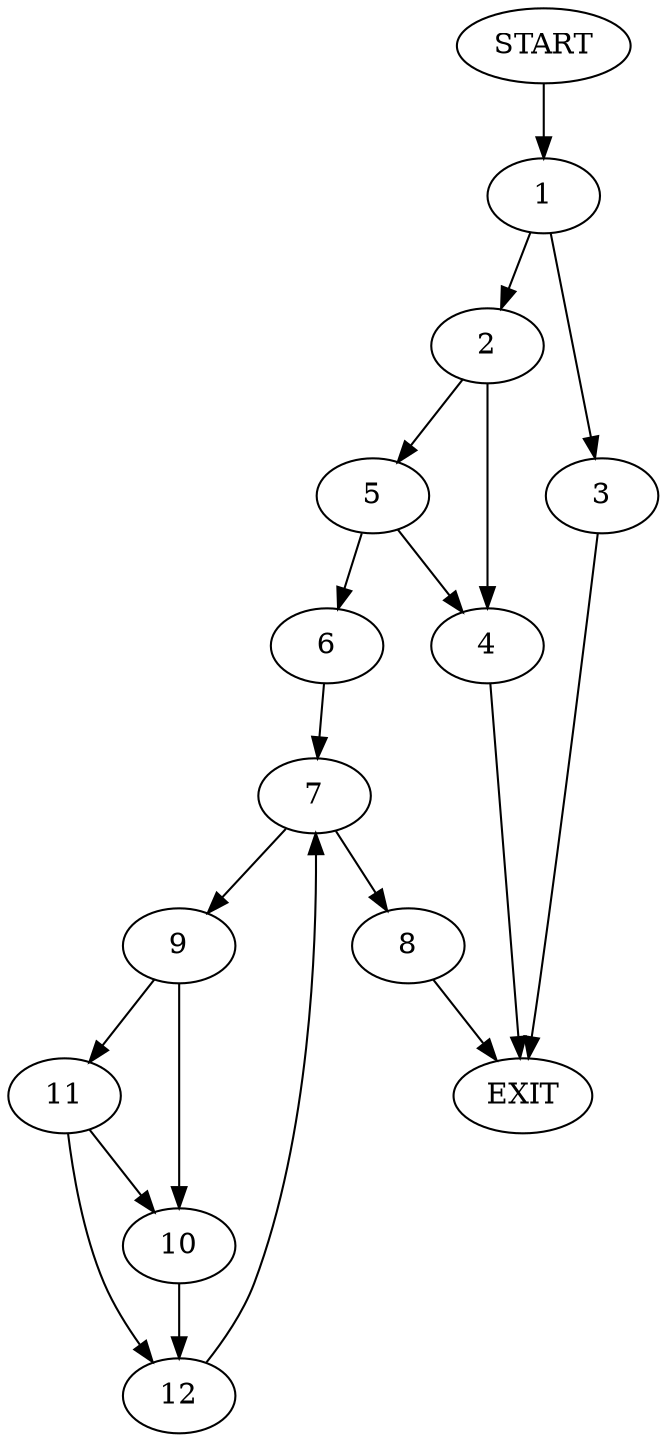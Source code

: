 digraph {
0 [label="START"]
13 [label="EXIT"]
0 -> 1
1 -> 2
1 -> 3
3 -> 13
2 -> 4
2 -> 5
5 -> 4
5 -> 6
4 -> 13
6 -> 7
7 -> 8
7 -> 9
8 -> 13
9 -> 10
9 -> 11
11 -> 10
11 -> 12
10 -> 12
12 -> 7
}

